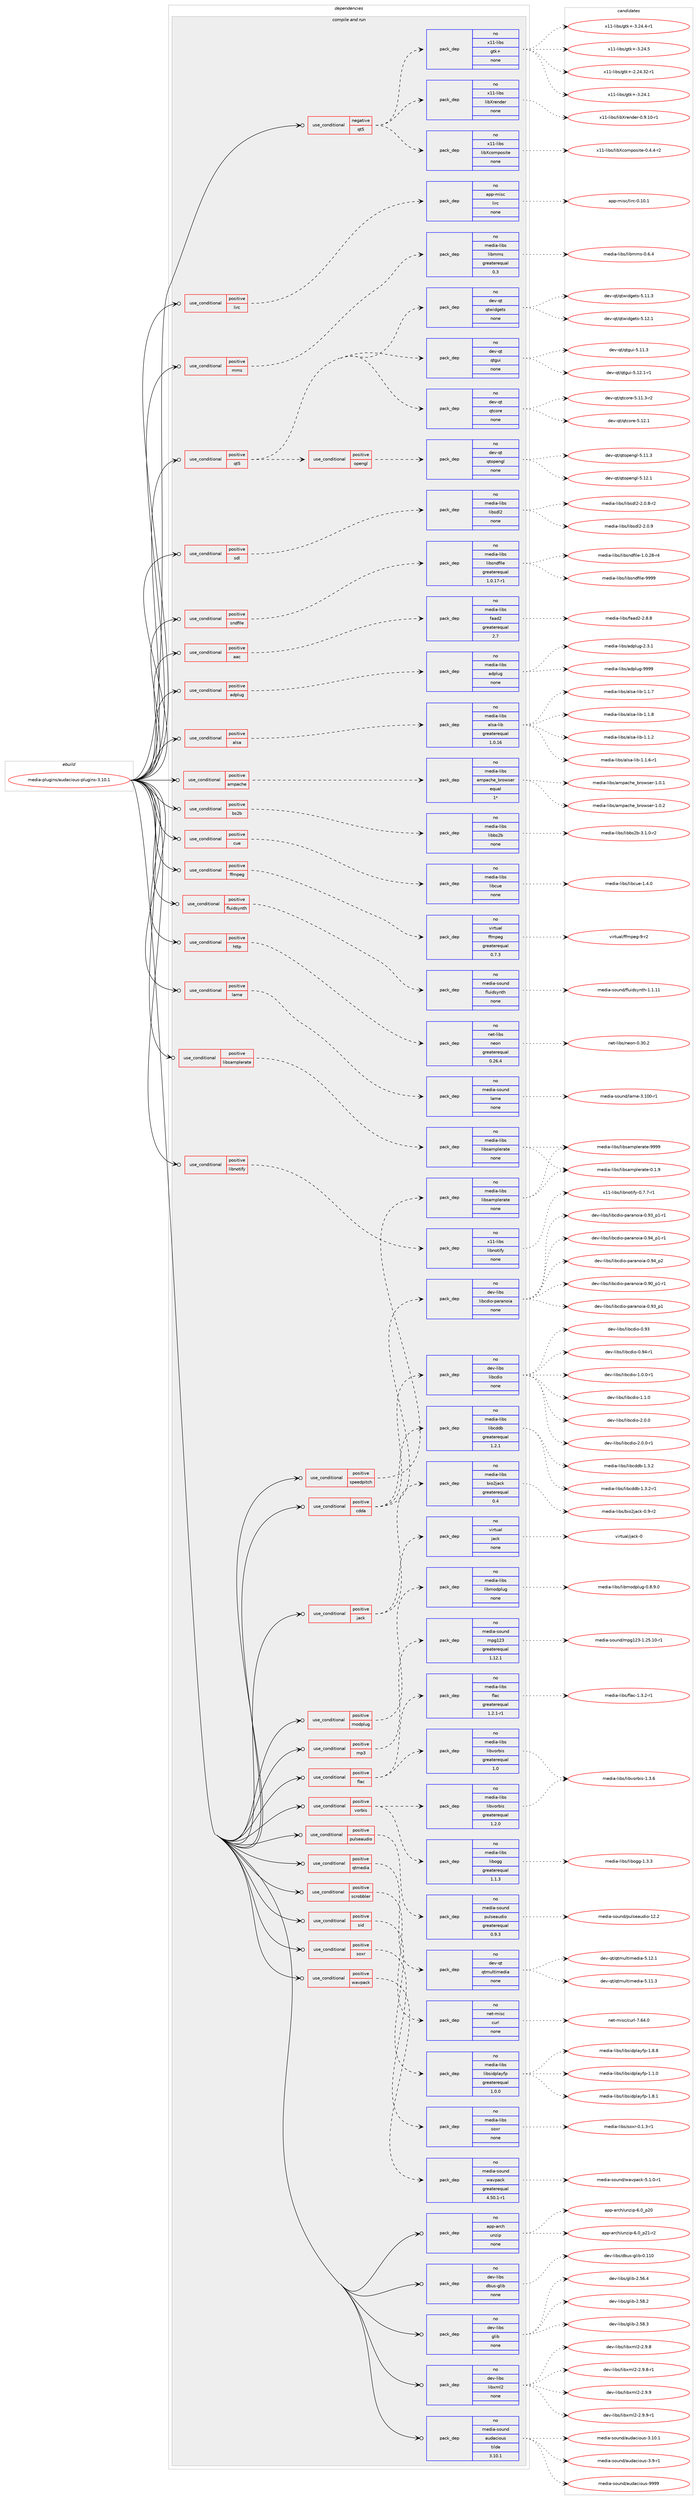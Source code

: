 digraph prolog {

# *************
# Graph options
# *************

newrank=true;
concentrate=true;
compound=true;
graph [rankdir=LR,fontname=Helvetica,fontsize=10,ranksep=1.5];#, ranksep=2.5, nodesep=0.2];
edge  [arrowhead=vee];
node  [fontname=Helvetica,fontsize=10];

# **********
# The ebuild
# **********

subgraph cluster_leftcol {
color=gray;
rank=same;
label=<<i>ebuild</i>>;
id [label="media-plugins/audacious-plugins-3.10.1", color=red, width=4, href="../media-plugins/audacious-plugins-3.10.1.svg"];
}

# ****************
# The dependencies
# ****************

subgraph cluster_midcol {
color=gray;
label=<<i>dependencies</i>>;
subgraph cluster_compile {
fillcolor="#eeeeee";
style=filled;
label=<<i>compile</i>>;
}
subgraph cluster_compileandrun {
fillcolor="#eeeeee";
style=filled;
label=<<i>compile and run</i>>;
subgraph cond436201 {
dependency1619322 [label=<<TABLE BORDER="0" CELLBORDER="1" CELLSPACING="0" CELLPADDING="4"><TR><TD ROWSPAN="3" CELLPADDING="10">use_conditional</TD></TR><TR><TD>negative</TD></TR><TR><TD>qt5</TD></TR></TABLE>>, shape=none, color=red];
subgraph pack1157002 {
dependency1619323 [label=<<TABLE BORDER="0" CELLBORDER="1" CELLSPACING="0" CELLPADDING="4" WIDTH="220"><TR><TD ROWSPAN="6" CELLPADDING="30">pack_dep</TD></TR><TR><TD WIDTH="110">no</TD></TR><TR><TD>x11-libs</TD></TR><TR><TD>gtk+</TD></TR><TR><TD>none</TD></TR><TR><TD></TD></TR></TABLE>>, shape=none, color=blue];
}
dependency1619322:e -> dependency1619323:w [weight=20,style="dashed",arrowhead="vee"];
subgraph pack1157003 {
dependency1619324 [label=<<TABLE BORDER="0" CELLBORDER="1" CELLSPACING="0" CELLPADDING="4" WIDTH="220"><TR><TD ROWSPAN="6" CELLPADDING="30">pack_dep</TD></TR><TR><TD WIDTH="110">no</TD></TR><TR><TD>x11-libs</TD></TR><TR><TD>libXcomposite</TD></TR><TR><TD>none</TD></TR><TR><TD></TD></TR></TABLE>>, shape=none, color=blue];
}
dependency1619322:e -> dependency1619324:w [weight=20,style="dashed",arrowhead="vee"];
subgraph pack1157004 {
dependency1619325 [label=<<TABLE BORDER="0" CELLBORDER="1" CELLSPACING="0" CELLPADDING="4" WIDTH="220"><TR><TD ROWSPAN="6" CELLPADDING="30">pack_dep</TD></TR><TR><TD WIDTH="110">no</TD></TR><TR><TD>x11-libs</TD></TR><TR><TD>libXrender</TD></TR><TR><TD>none</TD></TR><TR><TD></TD></TR></TABLE>>, shape=none, color=blue];
}
dependency1619322:e -> dependency1619325:w [weight=20,style="dashed",arrowhead="vee"];
}
id:e -> dependency1619322:w [weight=20,style="solid",arrowhead="odotvee"];
subgraph cond436202 {
dependency1619326 [label=<<TABLE BORDER="0" CELLBORDER="1" CELLSPACING="0" CELLPADDING="4"><TR><TD ROWSPAN="3" CELLPADDING="10">use_conditional</TD></TR><TR><TD>positive</TD></TR><TR><TD>aac</TD></TR></TABLE>>, shape=none, color=red];
subgraph pack1157005 {
dependency1619327 [label=<<TABLE BORDER="0" CELLBORDER="1" CELLSPACING="0" CELLPADDING="4" WIDTH="220"><TR><TD ROWSPAN="6" CELLPADDING="30">pack_dep</TD></TR><TR><TD WIDTH="110">no</TD></TR><TR><TD>media-libs</TD></TR><TR><TD>faad2</TD></TR><TR><TD>greaterequal</TD></TR><TR><TD>2.7</TD></TR></TABLE>>, shape=none, color=blue];
}
dependency1619326:e -> dependency1619327:w [weight=20,style="dashed",arrowhead="vee"];
}
id:e -> dependency1619326:w [weight=20,style="solid",arrowhead="odotvee"];
subgraph cond436203 {
dependency1619328 [label=<<TABLE BORDER="0" CELLBORDER="1" CELLSPACING="0" CELLPADDING="4"><TR><TD ROWSPAN="3" CELLPADDING="10">use_conditional</TD></TR><TR><TD>positive</TD></TR><TR><TD>adplug</TD></TR></TABLE>>, shape=none, color=red];
subgraph pack1157006 {
dependency1619329 [label=<<TABLE BORDER="0" CELLBORDER="1" CELLSPACING="0" CELLPADDING="4" WIDTH="220"><TR><TD ROWSPAN="6" CELLPADDING="30">pack_dep</TD></TR><TR><TD WIDTH="110">no</TD></TR><TR><TD>media-libs</TD></TR><TR><TD>adplug</TD></TR><TR><TD>none</TD></TR><TR><TD></TD></TR></TABLE>>, shape=none, color=blue];
}
dependency1619328:e -> dependency1619329:w [weight=20,style="dashed",arrowhead="vee"];
}
id:e -> dependency1619328:w [weight=20,style="solid",arrowhead="odotvee"];
subgraph cond436204 {
dependency1619330 [label=<<TABLE BORDER="0" CELLBORDER="1" CELLSPACING="0" CELLPADDING="4"><TR><TD ROWSPAN="3" CELLPADDING="10">use_conditional</TD></TR><TR><TD>positive</TD></TR><TR><TD>alsa</TD></TR></TABLE>>, shape=none, color=red];
subgraph pack1157007 {
dependency1619331 [label=<<TABLE BORDER="0" CELLBORDER="1" CELLSPACING="0" CELLPADDING="4" WIDTH="220"><TR><TD ROWSPAN="6" CELLPADDING="30">pack_dep</TD></TR><TR><TD WIDTH="110">no</TD></TR><TR><TD>media-libs</TD></TR><TR><TD>alsa-lib</TD></TR><TR><TD>greaterequal</TD></TR><TR><TD>1.0.16</TD></TR></TABLE>>, shape=none, color=blue];
}
dependency1619330:e -> dependency1619331:w [weight=20,style="dashed",arrowhead="vee"];
}
id:e -> dependency1619330:w [weight=20,style="solid",arrowhead="odotvee"];
subgraph cond436205 {
dependency1619332 [label=<<TABLE BORDER="0" CELLBORDER="1" CELLSPACING="0" CELLPADDING="4"><TR><TD ROWSPAN="3" CELLPADDING="10">use_conditional</TD></TR><TR><TD>positive</TD></TR><TR><TD>ampache</TD></TR></TABLE>>, shape=none, color=red];
subgraph pack1157008 {
dependency1619333 [label=<<TABLE BORDER="0" CELLBORDER="1" CELLSPACING="0" CELLPADDING="4" WIDTH="220"><TR><TD ROWSPAN="6" CELLPADDING="30">pack_dep</TD></TR><TR><TD WIDTH="110">no</TD></TR><TR><TD>media-libs</TD></TR><TR><TD>ampache_browser</TD></TR><TR><TD>equal</TD></TR><TR><TD>1*</TD></TR></TABLE>>, shape=none, color=blue];
}
dependency1619332:e -> dependency1619333:w [weight=20,style="dashed",arrowhead="vee"];
}
id:e -> dependency1619332:w [weight=20,style="solid",arrowhead="odotvee"];
subgraph cond436206 {
dependency1619334 [label=<<TABLE BORDER="0" CELLBORDER="1" CELLSPACING="0" CELLPADDING="4"><TR><TD ROWSPAN="3" CELLPADDING="10">use_conditional</TD></TR><TR><TD>positive</TD></TR><TR><TD>bs2b</TD></TR></TABLE>>, shape=none, color=red];
subgraph pack1157009 {
dependency1619335 [label=<<TABLE BORDER="0" CELLBORDER="1" CELLSPACING="0" CELLPADDING="4" WIDTH="220"><TR><TD ROWSPAN="6" CELLPADDING="30">pack_dep</TD></TR><TR><TD WIDTH="110">no</TD></TR><TR><TD>media-libs</TD></TR><TR><TD>libbs2b</TD></TR><TR><TD>none</TD></TR><TR><TD></TD></TR></TABLE>>, shape=none, color=blue];
}
dependency1619334:e -> dependency1619335:w [weight=20,style="dashed",arrowhead="vee"];
}
id:e -> dependency1619334:w [weight=20,style="solid",arrowhead="odotvee"];
subgraph cond436207 {
dependency1619336 [label=<<TABLE BORDER="0" CELLBORDER="1" CELLSPACING="0" CELLPADDING="4"><TR><TD ROWSPAN="3" CELLPADDING="10">use_conditional</TD></TR><TR><TD>positive</TD></TR><TR><TD>cdda</TD></TR></TABLE>>, shape=none, color=red];
subgraph pack1157010 {
dependency1619337 [label=<<TABLE BORDER="0" CELLBORDER="1" CELLSPACING="0" CELLPADDING="4" WIDTH="220"><TR><TD ROWSPAN="6" CELLPADDING="30">pack_dep</TD></TR><TR><TD WIDTH="110">no</TD></TR><TR><TD>dev-libs</TD></TR><TR><TD>libcdio</TD></TR><TR><TD>none</TD></TR><TR><TD></TD></TR></TABLE>>, shape=none, color=blue];
}
dependency1619336:e -> dependency1619337:w [weight=20,style="dashed",arrowhead="vee"];
subgraph pack1157011 {
dependency1619338 [label=<<TABLE BORDER="0" CELLBORDER="1" CELLSPACING="0" CELLPADDING="4" WIDTH="220"><TR><TD ROWSPAN="6" CELLPADDING="30">pack_dep</TD></TR><TR><TD WIDTH="110">no</TD></TR><TR><TD>dev-libs</TD></TR><TR><TD>libcdio-paranoia</TD></TR><TR><TD>none</TD></TR><TR><TD></TD></TR></TABLE>>, shape=none, color=blue];
}
dependency1619336:e -> dependency1619338:w [weight=20,style="dashed",arrowhead="vee"];
subgraph pack1157012 {
dependency1619339 [label=<<TABLE BORDER="0" CELLBORDER="1" CELLSPACING="0" CELLPADDING="4" WIDTH="220"><TR><TD ROWSPAN="6" CELLPADDING="30">pack_dep</TD></TR><TR><TD WIDTH="110">no</TD></TR><TR><TD>media-libs</TD></TR><TR><TD>libcddb</TD></TR><TR><TD>greaterequal</TD></TR><TR><TD>1.2.1</TD></TR></TABLE>>, shape=none, color=blue];
}
dependency1619336:e -> dependency1619339:w [weight=20,style="dashed",arrowhead="vee"];
}
id:e -> dependency1619336:w [weight=20,style="solid",arrowhead="odotvee"];
subgraph cond436208 {
dependency1619340 [label=<<TABLE BORDER="0" CELLBORDER="1" CELLSPACING="0" CELLPADDING="4"><TR><TD ROWSPAN="3" CELLPADDING="10">use_conditional</TD></TR><TR><TD>positive</TD></TR><TR><TD>cue</TD></TR></TABLE>>, shape=none, color=red];
subgraph pack1157013 {
dependency1619341 [label=<<TABLE BORDER="0" CELLBORDER="1" CELLSPACING="0" CELLPADDING="4" WIDTH="220"><TR><TD ROWSPAN="6" CELLPADDING="30">pack_dep</TD></TR><TR><TD WIDTH="110">no</TD></TR><TR><TD>media-libs</TD></TR><TR><TD>libcue</TD></TR><TR><TD>none</TD></TR><TR><TD></TD></TR></TABLE>>, shape=none, color=blue];
}
dependency1619340:e -> dependency1619341:w [weight=20,style="dashed",arrowhead="vee"];
}
id:e -> dependency1619340:w [weight=20,style="solid",arrowhead="odotvee"];
subgraph cond436209 {
dependency1619342 [label=<<TABLE BORDER="0" CELLBORDER="1" CELLSPACING="0" CELLPADDING="4"><TR><TD ROWSPAN="3" CELLPADDING="10">use_conditional</TD></TR><TR><TD>positive</TD></TR><TR><TD>ffmpeg</TD></TR></TABLE>>, shape=none, color=red];
subgraph pack1157014 {
dependency1619343 [label=<<TABLE BORDER="0" CELLBORDER="1" CELLSPACING="0" CELLPADDING="4" WIDTH="220"><TR><TD ROWSPAN="6" CELLPADDING="30">pack_dep</TD></TR><TR><TD WIDTH="110">no</TD></TR><TR><TD>virtual</TD></TR><TR><TD>ffmpeg</TD></TR><TR><TD>greaterequal</TD></TR><TR><TD>0.7.3</TD></TR></TABLE>>, shape=none, color=blue];
}
dependency1619342:e -> dependency1619343:w [weight=20,style="dashed",arrowhead="vee"];
}
id:e -> dependency1619342:w [weight=20,style="solid",arrowhead="odotvee"];
subgraph cond436210 {
dependency1619344 [label=<<TABLE BORDER="0" CELLBORDER="1" CELLSPACING="0" CELLPADDING="4"><TR><TD ROWSPAN="3" CELLPADDING="10">use_conditional</TD></TR><TR><TD>positive</TD></TR><TR><TD>flac</TD></TR></TABLE>>, shape=none, color=red];
subgraph pack1157015 {
dependency1619345 [label=<<TABLE BORDER="0" CELLBORDER="1" CELLSPACING="0" CELLPADDING="4" WIDTH="220"><TR><TD ROWSPAN="6" CELLPADDING="30">pack_dep</TD></TR><TR><TD WIDTH="110">no</TD></TR><TR><TD>media-libs</TD></TR><TR><TD>flac</TD></TR><TR><TD>greaterequal</TD></TR><TR><TD>1.2.1-r1</TD></TR></TABLE>>, shape=none, color=blue];
}
dependency1619344:e -> dependency1619345:w [weight=20,style="dashed",arrowhead="vee"];
subgraph pack1157016 {
dependency1619346 [label=<<TABLE BORDER="0" CELLBORDER="1" CELLSPACING="0" CELLPADDING="4" WIDTH="220"><TR><TD ROWSPAN="6" CELLPADDING="30">pack_dep</TD></TR><TR><TD WIDTH="110">no</TD></TR><TR><TD>media-libs</TD></TR><TR><TD>libvorbis</TD></TR><TR><TD>greaterequal</TD></TR><TR><TD>1.0</TD></TR></TABLE>>, shape=none, color=blue];
}
dependency1619344:e -> dependency1619346:w [weight=20,style="dashed",arrowhead="vee"];
}
id:e -> dependency1619344:w [weight=20,style="solid",arrowhead="odotvee"];
subgraph cond436211 {
dependency1619347 [label=<<TABLE BORDER="0" CELLBORDER="1" CELLSPACING="0" CELLPADDING="4"><TR><TD ROWSPAN="3" CELLPADDING="10">use_conditional</TD></TR><TR><TD>positive</TD></TR><TR><TD>fluidsynth</TD></TR></TABLE>>, shape=none, color=red];
subgraph pack1157017 {
dependency1619348 [label=<<TABLE BORDER="0" CELLBORDER="1" CELLSPACING="0" CELLPADDING="4" WIDTH="220"><TR><TD ROWSPAN="6" CELLPADDING="30">pack_dep</TD></TR><TR><TD WIDTH="110">no</TD></TR><TR><TD>media-sound</TD></TR><TR><TD>fluidsynth</TD></TR><TR><TD>none</TD></TR><TR><TD></TD></TR></TABLE>>, shape=none, color=blue];
}
dependency1619347:e -> dependency1619348:w [weight=20,style="dashed",arrowhead="vee"];
}
id:e -> dependency1619347:w [weight=20,style="solid",arrowhead="odotvee"];
subgraph cond436212 {
dependency1619349 [label=<<TABLE BORDER="0" CELLBORDER="1" CELLSPACING="0" CELLPADDING="4"><TR><TD ROWSPAN="3" CELLPADDING="10">use_conditional</TD></TR><TR><TD>positive</TD></TR><TR><TD>http</TD></TR></TABLE>>, shape=none, color=red];
subgraph pack1157018 {
dependency1619350 [label=<<TABLE BORDER="0" CELLBORDER="1" CELLSPACING="0" CELLPADDING="4" WIDTH="220"><TR><TD ROWSPAN="6" CELLPADDING="30">pack_dep</TD></TR><TR><TD WIDTH="110">no</TD></TR><TR><TD>net-libs</TD></TR><TR><TD>neon</TD></TR><TR><TD>greaterequal</TD></TR><TR><TD>0.26.4</TD></TR></TABLE>>, shape=none, color=blue];
}
dependency1619349:e -> dependency1619350:w [weight=20,style="dashed",arrowhead="vee"];
}
id:e -> dependency1619349:w [weight=20,style="solid",arrowhead="odotvee"];
subgraph cond436213 {
dependency1619351 [label=<<TABLE BORDER="0" CELLBORDER="1" CELLSPACING="0" CELLPADDING="4"><TR><TD ROWSPAN="3" CELLPADDING="10">use_conditional</TD></TR><TR><TD>positive</TD></TR><TR><TD>jack</TD></TR></TABLE>>, shape=none, color=red];
subgraph pack1157019 {
dependency1619352 [label=<<TABLE BORDER="0" CELLBORDER="1" CELLSPACING="0" CELLPADDING="4" WIDTH="220"><TR><TD ROWSPAN="6" CELLPADDING="30">pack_dep</TD></TR><TR><TD WIDTH="110">no</TD></TR><TR><TD>media-libs</TD></TR><TR><TD>bio2jack</TD></TR><TR><TD>greaterequal</TD></TR><TR><TD>0.4</TD></TR></TABLE>>, shape=none, color=blue];
}
dependency1619351:e -> dependency1619352:w [weight=20,style="dashed",arrowhead="vee"];
subgraph pack1157020 {
dependency1619353 [label=<<TABLE BORDER="0" CELLBORDER="1" CELLSPACING="0" CELLPADDING="4" WIDTH="220"><TR><TD ROWSPAN="6" CELLPADDING="30">pack_dep</TD></TR><TR><TD WIDTH="110">no</TD></TR><TR><TD>virtual</TD></TR><TR><TD>jack</TD></TR><TR><TD>none</TD></TR><TR><TD></TD></TR></TABLE>>, shape=none, color=blue];
}
dependency1619351:e -> dependency1619353:w [weight=20,style="dashed",arrowhead="vee"];
}
id:e -> dependency1619351:w [weight=20,style="solid",arrowhead="odotvee"];
subgraph cond436214 {
dependency1619354 [label=<<TABLE BORDER="0" CELLBORDER="1" CELLSPACING="0" CELLPADDING="4"><TR><TD ROWSPAN="3" CELLPADDING="10">use_conditional</TD></TR><TR><TD>positive</TD></TR><TR><TD>lame</TD></TR></TABLE>>, shape=none, color=red];
subgraph pack1157021 {
dependency1619355 [label=<<TABLE BORDER="0" CELLBORDER="1" CELLSPACING="0" CELLPADDING="4" WIDTH="220"><TR><TD ROWSPAN="6" CELLPADDING="30">pack_dep</TD></TR><TR><TD WIDTH="110">no</TD></TR><TR><TD>media-sound</TD></TR><TR><TD>lame</TD></TR><TR><TD>none</TD></TR><TR><TD></TD></TR></TABLE>>, shape=none, color=blue];
}
dependency1619354:e -> dependency1619355:w [weight=20,style="dashed",arrowhead="vee"];
}
id:e -> dependency1619354:w [weight=20,style="solid",arrowhead="odotvee"];
subgraph cond436215 {
dependency1619356 [label=<<TABLE BORDER="0" CELLBORDER="1" CELLSPACING="0" CELLPADDING="4"><TR><TD ROWSPAN="3" CELLPADDING="10">use_conditional</TD></TR><TR><TD>positive</TD></TR><TR><TD>libnotify</TD></TR></TABLE>>, shape=none, color=red];
subgraph pack1157022 {
dependency1619357 [label=<<TABLE BORDER="0" CELLBORDER="1" CELLSPACING="0" CELLPADDING="4" WIDTH="220"><TR><TD ROWSPAN="6" CELLPADDING="30">pack_dep</TD></TR><TR><TD WIDTH="110">no</TD></TR><TR><TD>x11-libs</TD></TR><TR><TD>libnotify</TD></TR><TR><TD>none</TD></TR><TR><TD></TD></TR></TABLE>>, shape=none, color=blue];
}
dependency1619356:e -> dependency1619357:w [weight=20,style="dashed",arrowhead="vee"];
}
id:e -> dependency1619356:w [weight=20,style="solid",arrowhead="odotvee"];
subgraph cond436216 {
dependency1619358 [label=<<TABLE BORDER="0" CELLBORDER="1" CELLSPACING="0" CELLPADDING="4"><TR><TD ROWSPAN="3" CELLPADDING="10">use_conditional</TD></TR><TR><TD>positive</TD></TR><TR><TD>libsamplerate</TD></TR></TABLE>>, shape=none, color=red];
subgraph pack1157023 {
dependency1619359 [label=<<TABLE BORDER="0" CELLBORDER="1" CELLSPACING="0" CELLPADDING="4" WIDTH="220"><TR><TD ROWSPAN="6" CELLPADDING="30">pack_dep</TD></TR><TR><TD WIDTH="110">no</TD></TR><TR><TD>media-libs</TD></TR><TR><TD>libsamplerate</TD></TR><TR><TD>none</TD></TR><TR><TD></TD></TR></TABLE>>, shape=none, color=blue];
}
dependency1619358:e -> dependency1619359:w [weight=20,style="dashed",arrowhead="vee"];
}
id:e -> dependency1619358:w [weight=20,style="solid",arrowhead="odotvee"];
subgraph cond436217 {
dependency1619360 [label=<<TABLE BORDER="0" CELLBORDER="1" CELLSPACING="0" CELLPADDING="4"><TR><TD ROWSPAN="3" CELLPADDING="10">use_conditional</TD></TR><TR><TD>positive</TD></TR><TR><TD>lirc</TD></TR></TABLE>>, shape=none, color=red];
subgraph pack1157024 {
dependency1619361 [label=<<TABLE BORDER="0" CELLBORDER="1" CELLSPACING="0" CELLPADDING="4" WIDTH="220"><TR><TD ROWSPAN="6" CELLPADDING="30">pack_dep</TD></TR><TR><TD WIDTH="110">no</TD></TR><TR><TD>app-misc</TD></TR><TR><TD>lirc</TD></TR><TR><TD>none</TD></TR><TR><TD></TD></TR></TABLE>>, shape=none, color=blue];
}
dependency1619360:e -> dependency1619361:w [weight=20,style="dashed",arrowhead="vee"];
}
id:e -> dependency1619360:w [weight=20,style="solid",arrowhead="odotvee"];
subgraph cond436218 {
dependency1619362 [label=<<TABLE BORDER="0" CELLBORDER="1" CELLSPACING="0" CELLPADDING="4"><TR><TD ROWSPAN="3" CELLPADDING="10">use_conditional</TD></TR><TR><TD>positive</TD></TR><TR><TD>mms</TD></TR></TABLE>>, shape=none, color=red];
subgraph pack1157025 {
dependency1619363 [label=<<TABLE BORDER="0" CELLBORDER="1" CELLSPACING="0" CELLPADDING="4" WIDTH="220"><TR><TD ROWSPAN="6" CELLPADDING="30">pack_dep</TD></TR><TR><TD WIDTH="110">no</TD></TR><TR><TD>media-libs</TD></TR><TR><TD>libmms</TD></TR><TR><TD>greaterequal</TD></TR><TR><TD>0.3</TD></TR></TABLE>>, shape=none, color=blue];
}
dependency1619362:e -> dependency1619363:w [weight=20,style="dashed",arrowhead="vee"];
}
id:e -> dependency1619362:w [weight=20,style="solid",arrowhead="odotvee"];
subgraph cond436219 {
dependency1619364 [label=<<TABLE BORDER="0" CELLBORDER="1" CELLSPACING="0" CELLPADDING="4"><TR><TD ROWSPAN="3" CELLPADDING="10">use_conditional</TD></TR><TR><TD>positive</TD></TR><TR><TD>modplug</TD></TR></TABLE>>, shape=none, color=red];
subgraph pack1157026 {
dependency1619365 [label=<<TABLE BORDER="0" CELLBORDER="1" CELLSPACING="0" CELLPADDING="4" WIDTH="220"><TR><TD ROWSPAN="6" CELLPADDING="30">pack_dep</TD></TR><TR><TD WIDTH="110">no</TD></TR><TR><TD>media-libs</TD></TR><TR><TD>libmodplug</TD></TR><TR><TD>none</TD></TR><TR><TD></TD></TR></TABLE>>, shape=none, color=blue];
}
dependency1619364:e -> dependency1619365:w [weight=20,style="dashed",arrowhead="vee"];
}
id:e -> dependency1619364:w [weight=20,style="solid",arrowhead="odotvee"];
subgraph cond436220 {
dependency1619366 [label=<<TABLE BORDER="0" CELLBORDER="1" CELLSPACING="0" CELLPADDING="4"><TR><TD ROWSPAN="3" CELLPADDING="10">use_conditional</TD></TR><TR><TD>positive</TD></TR><TR><TD>mp3</TD></TR></TABLE>>, shape=none, color=red];
subgraph pack1157027 {
dependency1619367 [label=<<TABLE BORDER="0" CELLBORDER="1" CELLSPACING="0" CELLPADDING="4" WIDTH="220"><TR><TD ROWSPAN="6" CELLPADDING="30">pack_dep</TD></TR><TR><TD WIDTH="110">no</TD></TR><TR><TD>media-sound</TD></TR><TR><TD>mpg123</TD></TR><TR><TD>greaterequal</TD></TR><TR><TD>1.12.1</TD></TR></TABLE>>, shape=none, color=blue];
}
dependency1619366:e -> dependency1619367:w [weight=20,style="dashed",arrowhead="vee"];
}
id:e -> dependency1619366:w [weight=20,style="solid",arrowhead="odotvee"];
subgraph cond436221 {
dependency1619368 [label=<<TABLE BORDER="0" CELLBORDER="1" CELLSPACING="0" CELLPADDING="4"><TR><TD ROWSPAN="3" CELLPADDING="10">use_conditional</TD></TR><TR><TD>positive</TD></TR><TR><TD>pulseaudio</TD></TR></TABLE>>, shape=none, color=red];
subgraph pack1157028 {
dependency1619369 [label=<<TABLE BORDER="0" CELLBORDER="1" CELLSPACING="0" CELLPADDING="4" WIDTH="220"><TR><TD ROWSPAN="6" CELLPADDING="30">pack_dep</TD></TR><TR><TD WIDTH="110">no</TD></TR><TR><TD>media-sound</TD></TR><TR><TD>pulseaudio</TD></TR><TR><TD>greaterequal</TD></TR><TR><TD>0.9.3</TD></TR></TABLE>>, shape=none, color=blue];
}
dependency1619368:e -> dependency1619369:w [weight=20,style="dashed",arrowhead="vee"];
}
id:e -> dependency1619368:w [weight=20,style="solid",arrowhead="odotvee"];
subgraph cond436222 {
dependency1619370 [label=<<TABLE BORDER="0" CELLBORDER="1" CELLSPACING="0" CELLPADDING="4"><TR><TD ROWSPAN="3" CELLPADDING="10">use_conditional</TD></TR><TR><TD>positive</TD></TR><TR><TD>qt5</TD></TR></TABLE>>, shape=none, color=red];
subgraph pack1157029 {
dependency1619371 [label=<<TABLE BORDER="0" CELLBORDER="1" CELLSPACING="0" CELLPADDING="4" WIDTH="220"><TR><TD ROWSPAN="6" CELLPADDING="30">pack_dep</TD></TR><TR><TD WIDTH="110">no</TD></TR><TR><TD>dev-qt</TD></TR><TR><TD>qtcore</TD></TR><TR><TD>none</TD></TR><TR><TD></TD></TR></TABLE>>, shape=none, color=blue];
}
dependency1619370:e -> dependency1619371:w [weight=20,style="dashed",arrowhead="vee"];
subgraph pack1157030 {
dependency1619372 [label=<<TABLE BORDER="0" CELLBORDER="1" CELLSPACING="0" CELLPADDING="4" WIDTH="220"><TR><TD ROWSPAN="6" CELLPADDING="30">pack_dep</TD></TR><TR><TD WIDTH="110">no</TD></TR><TR><TD>dev-qt</TD></TR><TR><TD>qtgui</TD></TR><TR><TD>none</TD></TR><TR><TD></TD></TR></TABLE>>, shape=none, color=blue];
}
dependency1619370:e -> dependency1619372:w [weight=20,style="dashed",arrowhead="vee"];
subgraph pack1157031 {
dependency1619373 [label=<<TABLE BORDER="0" CELLBORDER="1" CELLSPACING="0" CELLPADDING="4" WIDTH="220"><TR><TD ROWSPAN="6" CELLPADDING="30">pack_dep</TD></TR><TR><TD WIDTH="110">no</TD></TR><TR><TD>dev-qt</TD></TR><TR><TD>qtwidgets</TD></TR><TR><TD>none</TD></TR><TR><TD></TD></TR></TABLE>>, shape=none, color=blue];
}
dependency1619370:e -> dependency1619373:w [weight=20,style="dashed",arrowhead="vee"];
subgraph cond436223 {
dependency1619374 [label=<<TABLE BORDER="0" CELLBORDER="1" CELLSPACING="0" CELLPADDING="4"><TR><TD ROWSPAN="3" CELLPADDING="10">use_conditional</TD></TR><TR><TD>positive</TD></TR><TR><TD>opengl</TD></TR></TABLE>>, shape=none, color=red];
subgraph pack1157032 {
dependency1619375 [label=<<TABLE BORDER="0" CELLBORDER="1" CELLSPACING="0" CELLPADDING="4" WIDTH="220"><TR><TD ROWSPAN="6" CELLPADDING="30">pack_dep</TD></TR><TR><TD WIDTH="110">no</TD></TR><TR><TD>dev-qt</TD></TR><TR><TD>qtopengl</TD></TR><TR><TD>none</TD></TR><TR><TD></TD></TR></TABLE>>, shape=none, color=blue];
}
dependency1619374:e -> dependency1619375:w [weight=20,style="dashed",arrowhead="vee"];
}
dependency1619370:e -> dependency1619374:w [weight=20,style="dashed",arrowhead="vee"];
}
id:e -> dependency1619370:w [weight=20,style="solid",arrowhead="odotvee"];
subgraph cond436224 {
dependency1619376 [label=<<TABLE BORDER="0" CELLBORDER="1" CELLSPACING="0" CELLPADDING="4"><TR><TD ROWSPAN="3" CELLPADDING="10">use_conditional</TD></TR><TR><TD>positive</TD></TR><TR><TD>qtmedia</TD></TR></TABLE>>, shape=none, color=red];
subgraph pack1157033 {
dependency1619377 [label=<<TABLE BORDER="0" CELLBORDER="1" CELLSPACING="0" CELLPADDING="4" WIDTH="220"><TR><TD ROWSPAN="6" CELLPADDING="30">pack_dep</TD></TR><TR><TD WIDTH="110">no</TD></TR><TR><TD>dev-qt</TD></TR><TR><TD>qtmultimedia</TD></TR><TR><TD>none</TD></TR><TR><TD></TD></TR></TABLE>>, shape=none, color=blue];
}
dependency1619376:e -> dependency1619377:w [weight=20,style="dashed",arrowhead="vee"];
}
id:e -> dependency1619376:w [weight=20,style="solid",arrowhead="odotvee"];
subgraph cond436225 {
dependency1619378 [label=<<TABLE BORDER="0" CELLBORDER="1" CELLSPACING="0" CELLPADDING="4"><TR><TD ROWSPAN="3" CELLPADDING="10">use_conditional</TD></TR><TR><TD>positive</TD></TR><TR><TD>scrobbler</TD></TR></TABLE>>, shape=none, color=red];
subgraph pack1157034 {
dependency1619379 [label=<<TABLE BORDER="0" CELLBORDER="1" CELLSPACING="0" CELLPADDING="4" WIDTH="220"><TR><TD ROWSPAN="6" CELLPADDING="30">pack_dep</TD></TR><TR><TD WIDTH="110">no</TD></TR><TR><TD>net-misc</TD></TR><TR><TD>curl</TD></TR><TR><TD>none</TD></TR><TR><TD></TD></TR></TABLE>>, shape=none, color=blue];
}
dependency1619378:e -> dependency1619379:w [weight=20,style="dashed",arrowhead="vee"];
}
id:e -> dependency1619378:w [weight=20,style="solid",arrowhead="odotvee"];
subgraph cond436226 {
dependency1619380 [label=<<TABLE BORDER="0" CELLBORDER="1" CELLSPACING="0" CELLPADDING="4"><TR><TD ROWSPAN="3" CELLPADDING="10">use_conditional</TD></TR><TR><TD>positive</TD></TR><TR><TD>sdl</TD></TR></TABLE>>, shape=none, color=red];
subgraph pack1157035 {
dependency1619381 [label=<<TABLE BORDER="0" CELLBORDER="1" CELLSPACING="0" CELLPADDING="4" WIDTH="220"><TR><TD ROWSPAN="6" CELLPADDING="30">pack_dep</TD></TR><TR><TD WIDTH="110">no</TD></TR><TR><TD>media-libs</TD></TR><TR><TD>libsdl2</TD></TR><TR><TD>none</TD></TR><TR><TD></TD></TR></TABLE>>, shape=none, color=blue];
}
dependency1619380:e -> dependency1619381:w [weight=20,style="dashed",arrowhead="vee"];
}
id:e -> dependency1619380:w [weight=20,style="solid",arrowhead="odotvee"];
subgraph cond436227 {
dependency1619382 [label=<<TABLE BORDER="0" CELLBORDER="1" CELLSPACING="0" CELLPADDING="4"><TR><TD ROWSPAN="3" CELLPADDING="10">use_conditional</TD></TR><TR><TD>positive</TD></TR><TR><TD>sid</TD></TR></TABLE>>, shape=none, color=red];
subgraph pack1157036 {
dependency1619383 [label=<<TABLE BORDER="0" CELLBORDER="1" CELLSPACING="0" CELLPADDING="4" WIDTH="220"><TR><TD ROWSPAN="6" CELLPADDING="30">pack_dep</TD></TR><TR><TD WIDTH="110">no</TD></TR><TR><TD>media-libs</TD></TR><TR><TD>libsidplayfp</TD></TR><TR><TD>greaterequal</TD></TR><TR><TD>1.0.0</TD></TR></TABLE>>, shape=none, color=blue];
}
dependency1619382:e -> dependency1619383:w [weight=20,style="dashed",arrowhead="vee"];
}
id:e -> dependency1619382:w [weight=20,style="solid",arrowhead="odotvee"];
subgraph cond436228 {
dependency1619384 [label=<<TABLE BORDER="0" CELLBORDER="1" CELLSPACING="0" CELLPADDING="4"><TR><TD ROWSPAN="3" CELLPADDING="10">use_conditional</TD></TR><TR><TD>positive</TD></TR><TR><TD>sndfile</TD></TR></TABLE>>, shape=none, color=red];
subgraph pack1157037 {
dependency1619385 [label=<<TABLE BORDER="0" CELLBORDER="1" CELLSPACING="0" CELLPADDING="4" WIDTH="220"><TR><TD ROWSPAN="6" CELLPADDING="30">pack_dep</TD></TR><TR><TD WIDTH="110">no</TD></TR><TR><TD>media-libs</TD></TR><TR><TD>libsndfile</TD></TR><TR><TD>greaterequal</TD></TR><TR><TD>1.0.17-r1</TD></TR></TABLE>>, shape=none, color=blue];
}
dependency1619384:e -> dependency1619385:w [weight=20,style="dashed",arrowhead="vee"];
}
id:e -> dependency1619384:w [weight=20,style="solid",arrowhead="odotvee"];
subgraph cond436229 {
dependency1619386 [label=<<TABLE BORDER="0" CELLBORDER="1" CELLSPACING="0" CELLPADDING="4"><TR><TD ROWSPAN="3" CELLPADDING="10">use_conditional</TD></TR><TR><TD>positive</TD></TR><TR><TD>soxr</TD></TR></TABLE>>, shape=none, color=red];
subgraph pack1157038 {
dependency1619387 [label=<<TABLE BORDER="0" CELLBORDER="1" CELLSPACING="0" CELLPADDING="4" WIDTH="220"><TR><TD ROWSPAN="6" CELLPADDING="30">pack_dep</TD></TR><TR><TD WIDTH="110">no</TD></TR><TR><TD>media-libs</TD></TR><TR><TD>soxr</TD></TR><TR><TD>none</TD></TR><TR><TD></TD></TR></TABLE>>, shape=none, color=blue];
}
dependency1619386:e -> dependency1619387:w [weight=20,style="dashed",arrowhead="vee"];
}
id:e -> dependency1619386:w [weight=20,style="solid",arrowhead="odotvee"];
subgraph cond436230 {
dependency1619388 [label=<<TABLE BORDER="0" CELLBORDER="1" CELLSPACING="0" CELLPADDING="4"><TR><TD ROWSPAN="3" CELLPADDING="10">use_conditional</TD></TR><TR><TD>positive</TD></TR><TR><TD>speedpitch</TD></TR></TABLE>>, shape=none, color=red];
subgraph pack1157039 {
dependency1619389 [label=<<TABLE BORDER="0" CELLBORDER="1" CELLSPACING="0" CELLPADDING="4" WIDTH="220"><TR><TD ROWSPAN="6" CELLPADDING="30">pack_dep</TD></TR><TR><TD WIDTH="110">no</TD></TR><TR><TD>media-libs</TD></TR><TR><TD>libsamplerate</TD></TR><TR><TD>none</TD></TR><TR><TD></TD></TR></TABLE>>, shape=none, color=blue];
}
dependency1619388:e -> dependency1619389:w [weight=20,style="dashed",arrowhead="vee"];
}
id:e -> dependency1619388:w [weight=20,style="solid",arrowhead="odotvee"];
subgraph cond436231 {
dependency1619390 [label=<<TABLE BORDER="0" CELLBORDER="1" CELLSPACING="0" CELLPADDING="4"><TR><TD ROWSPAN="3" CELLPADDING="10">use_conditional</TD></TR><TR><TD>positive</TD></TR><TR><TD>vorbis</TD></TR></TABLE>>, shape=none, color=red];
subgraph pack1157040 {
dependency1619391 [label=<<TABLE BORDER="0" CELLBORDER="1" CELLSPACING="0" CELLPADDING="4" WIDTH="220"><TR><TD ROWSPAN="6" CELLPADDING="30">pack_dep</TD></TR><TR><TD WIDTH="110">no</TD></TR><TR><TD>media-libs</TD></TR><TR><TD>libogg</TD></TR><TR><TD>greaterequal</TD></TR><TR><TD>1.1.3</TD></TR></TABLE>>, shape=none, color=blue];
}
dependency1619390:e -> dependency1619391:w [weight=20,style="dashed",arrowhead="vee"];
subgraph pack1157041 {
dependency1619392 [label=<<TABLE BORDER="0" CELLBORDER="1" CELLSPACING="0" CELLPADDING="4" WIDTH="220"><TR><TD ROWSPAN="6" CELLPADDING="30">pack_dep</TD></TR><TR><TD WIDTH="110">no</TD></TR><TR><TD>media-libs</TD></TR><TR><TD>libvorbis</TD></TR><TR><TD>greaterequal</TD></TR><TR><TD>1.2.0</TD></TR></TABLE>>, shape=none, color=blue];
}
dependency1619390:e -> dependency1619392:w [weight=20,style="dashed",arrowhead="vee"];
}
id:e -> dependency1619390:w [weight=20,style="solid",arrowhead="odotvee"];
subgraph cond436232 {
dependency1619393 [label=<<TABLE BORDER="0" CELLBORDER="1" CELLSPACING="0" CELLPADDING="4"><TR><TD ROWSPAN="3" CELLPADDING="10">use_conditional</TD></TR><TR><TD>positive</TD></TR><TR><TD>wavpack</TD></TR></TABLE>>, shape=none, color=red];
subgraph pack1157042 {
dependency1619394 [label=<<TABLE BORDER="0" CELLBORDER="1" CELLSPACING="0" CELLPADDING="4" WIDTH="220"><TR><TD ROWSPAN="6" CELLPADDING="30">pack_dep</TD></TR><TR><TD WIDTH="110">no</TD></TR><TR><TD>media-sound</TD></TR><TR><TD>wavpack</TD></TR><TR><TD>greaterequal</TD></TR><TR><TD>4.50.1-r1</TD></TR></TABLE>>, shape=none, color=blue];
}
dependency1619393:e -> dependency1619394:w [weight=20,style="dashed",arrowhead="vee"];
}
id:e -> dependency1619393:w [weight=20,style="solid",arrowhead="odotvee"];
subgraph pack1157043 {
dependency1619395 [label=<<TABLE BORDER="0" CELLBORDER="1" CELLSPACING="0" CELLPADDING="4" WIDTH="220"><TR><TD ROWSPAN="6" CELLPADDING="30">pack_dep</TD></TR><TR><TD WIDTH="110">no</TD></TR><TR><TD>app-arch</TD></TR><TR><TD>unzip</TD></TR><TR><TD>none</TD></TR><TR><TD></TD></TR></TABLE>>, shape=none, color=blue];
}
id:e -> dependency1619395:w [weight=20,style="solid",arrowhead="odotvee"];
subgraph pack1157044 {
dependency1619396 [label=<<TABLE BORDER="0" CELLBORDER="1" CELLSPACING="0" CELLPADDING="4" WIDTH="220"><TR><TD ROWSPAN="6" CELLPADDING="30">pack_dep</TD></TR><TR><TD WIDTH="110">no</TD></TR><TR><TD>dev-libs</TD></TR><TR><TD>dbus-glib</TD></TR><TR><TD>none</TD></TR><TR><TD></TD></TR></TABLE>>, shape=none, color=blue];
}
id:e -> dependency1619396:w [weight=20,style="solid",arrowhead="odotvee"];
subgraph pack1157045 {
dependency1619397 [label=<<TABLE BORDER="0" CELLBORDER="1" CELLSPACING="0" CELLPADDING="4" WIDTH="220"><TR><TD ROWSPAN="6" CELLPADDING="30">pack_dep</TD></TR><TR><TD WIDTH="110">no</TD></TR><TR><TD>dev-libs</TD></TR><TR><TD>glib</TD></TR><TR><TD>none</TD></TR><TR><TD></TD></TR></TABLE>>, shape=none, color=blue];
}
id:e -> dependency1619397:w [weight=20,style="solid",arrowhead="odotvee"];
subgraph pack1157046 {
dependency1619398 [label=<<TABLE BORDER="0" CELLBORDER="1" CELLSPACING="0" CELLPADDING="4" WIDTH="220"><TR><TD ROWSPAN="6" CELLPADDING="30">pack_dep</TD></TR><TR><TD WIDTH="110">no</TD></TR><TR><TD>dev-libs</TD></TR><TR><TD>libxml2</TD></TR><TR><TD>none</TD></TR><TR><TD></TD></TR></TABLE>>, shape=none, color=blue];
}
id:e -> dependency1619398:w [weight=20,style="solid",arrowhead="odotvee"];
subgraph pack1157047 {
dependency1619399 [label=<<TABLE BORDER="0" CELLBORDER="1" CELLSPACING="0" CELLPADDING="4" WIDTH="220"><TR><TD ROWSPAN="6" CELLPADDING="30">pack_dep</TD></TR><TR><TD WIDTH="110">no</TD></TR><TR><TD>media-sound</TD></TR><TR><TD>audacious</TD></TR><TR><TD>tilde</TD></TR><TR><TD>3.10.1</TD></TR></TABLE>>, shape=none, color=blue];
}
id:e -> dependency1619399:w [weight=20,style="solid",arrowhead="odotvee"];
}
subgraph cluster_run {
fillcolor="#eeeeee";
style=filled;
label=<<i>run</i>>;
}
}

# **************
# The candidates
# **************

subgraph cluster_choices {
rank=same;
color=gray;
label=<<i>candidates</i>>;

subgraph choice1157002 {
color=black;
nodesep=1;
choice12049494510810598115471031161074345504650524651504511449 [label="x11-libs/gtk+-2.24.32-r1", color=red, width=4,href="../x11-libs/gtk+-2.24.32-r1.svg"];
choice12049494510810598115471031161074345514650524649 [label="x11-libs/gtk+-3.24.1", color=red, width=4,href="../x11-libs/gtk+-3.24.1.svg"];
choice120494945108105981154710311610743455146505246524511449 [label="x11-libs/gtk+-3.24.4-r1", color=red, width=4,href="../x11-libs/gtk+-3.24.4-r1.svg"];
choice12049494510810598115471031161074345514650524653 [label="x11-libs/gtk+-3.24.5", color=red, width=4,href="../x11-libs/gtk+-3.24.5.svg"];
dependency1619323:e -> choice12049494510810598115471031161074345504650524651504511449:w [style=dotted,weight="100"];
dependency1619323:e -> choice12049494510810598115471031161074345514650524649:w [style=dotted,weight="100"];
dependency1619323:e -> choice120494945108105981154710311610743455146505246524511449:w [style=dotted,weight="100"];
dependency1619323:e -> choice12049494510810598115471031161074345514650524653:w [style=dotted,weight="100"];
}
subgraph choice1157003 {
color=black;
nodesep=1;
choice12049494510810598115471081059888991111091121111151051161014548465246524511450 [label="x11-libs/libXcomposite-0.4.4-r2", color=red, width=4,href="../x11-libs/libXcomposite-0.4.4-r2.svg"];
dependency1619324:e -> choice12049494510810598115471081059888991111091121111151051161014548465246524511450:w [style=dotted,weight="100"];
}
subgraph choice1157004 {
color=black;
nodesep=1;
choice12049494510810598115471081059888114101110100101114454846574649484511449 [label="x11-libs/libXrender-0.9.10-r1", color=red, width=4,href="../x11-libs/libXrender-0.9.10-r1.svg"];
dependency1619325:e -> choice12049494510810598115471081059888114101110100101114454846574649484511449:w [style=dotted,weight="100"];
}
subgraph choice1157005 {
color=black;
nodesep=1;
choice10910110010597451081059811547102979710050455046564656 [label="media-libs/faad2-2.8.8", color=red, width=4,href="../media-libs/faad2-2.8.8.svg"];
dependency1619327:e -> choice10910110010597451081059811547102979710050455046564656:w [style=dotted,weight="100"];
}
subgraph choice1157006 {
color=black;
nodesep=1;
choice1091011001059745108105981154797100112108117103455046514649 [label="media-libs/adplug-2.3.1", color=red, width=4,href="../media-libs/adplug-2.3.1.svg"];
choice10910110010597451081059811547971001121081171034557575757 [label="media-libs/adplug-9999", color=red, width=4,href="../media-libs/adplug-9999.svg"];
dependency1619329:e -> choice1091011001059745108105981154797100112108117103455046514649:w [style=dotted,weight="100"];
dependency1619329:e -> choice10910110010597451081059811547971001121081171034557575757:w [style=dotted,weight="100"];
}
subgraph choice1157007 {
color=black;
nodesep=1;
choice1091011001059745108105981154797108115974510810598454946494650 [label="media-libs/alsa-lib-1.1.2", color=red, width=4,href="../media-libs/alsa-lib-1.1.2.svg"];
choice10910110010597451081059811547971081159745108105984549464946544511449 [label="media-libs/alsa-lib-1.1.6-r1", color=red, width=4,href="../media-libs/alsa-lib-1.1.6-r1.svg"];
choice1091011001059745108105981154797108115974510810598454946494655 [label="media-libs/alsa-lib-1.1.7", color=red, width=4,href="../media-libs/alsa-lib-1.1.7.svg"];
choice1091011001059745108105981154797108115974510810598454946494656 [label="media-libs/alsa-lib-1.1.8", color=red, width=4,href="../media-libs/alsa-lib-1.1.8.svg"];
dependency1619331:e -> choice1091011001059745108105981154797108115974510810598454946494650:w [style=dotted,weight="100"];
dependency1619331:e -> choice10910110010597451081059811547971081159745108105984549464946544511449:w [style=dotted,weight="100"];
dependency1619331:e -> choice1091011001059745108105981154797108115974510810598454946494655:w [style=dotted,weight="100"];
dependency1619331:e -> choice1091011001059745108105981154797108115974510810598454946494656:w [style=dotted,weight="100"];
}
subgraph choice1157008 {
color=black;
nodesep=1;
choice109101100105974510810598115479710911297991041019598114111119115101114454946484649 [label="media-libs/ampache_browser-1.0.1", color=red, width=4,href="../media-libs/ampache_browser-1.0.1.svg"];
choice109101100105974510810598115479710911297991041019598114111119115101114454946484650 [label="media-libs/ampache_browser-1.0.2", color=red, width=4,href="../media-libs/ampache_browser-1.0.2.svg"];
dependency1619333:e -> choice109101100105974510810598115479710911297991041019598114111119115101114454946484649:w [style=dotted,weight="100"];
dependency1619333:e -> choice109101100105974510810598115479710911297991041019598114111119115101114454946484650:w [style=dotted,weight="100"];
}
subgraph choice1157009 {
color=black;
nodesep=1;
choice10910110010597451081059811547108105989811550984551464946484511450 [label="media-libs/libbs2b-3.1.0-r2", color=red, width=4,href="../media-libs/libbs2b-3.1.0-r2.svg"];
dependency1619335:e -> choice10910110010597451081059811547108105989811550984551464946484511450:w [style=dotted,weight="100"];
}
subgraph choice1157010 {
color=black;
nodesep=1;
choice10010111845108105981154710810598991001051114548465751 [label="dev-libs/libcdio-0.93", color=red, width=4,href="../dev-libs/libcdio-0.93.svg"];
choice100101118451081059811547108105989910010511145484657524511449 [label="dev-libs/libcdio-0.94-r1", color=red, width=4,href="../dev-libs/libcdio-0.94-r1.svg"];
choice10010111845108105981154710810598991001051114549464846484511449 [label="dev-libs/libcdio-1.0.0-r1", color=red, width=4,href="../dev-libs/libcdio-1.0.0-r1.svg"];
choice1001011184510810598115471081059899100105111454946494648 [label="dev-libs/libcdio-1.1.0", color=red, width=4,href="../dev-libs/libcdio-1.1.0.svg"];
choice1001011184510810598115471081059899100105111455046484648 [label="dev-libs/libcdio-2.0.0", color=red, width=4,href="../dev-libs/libcdio-2.0.0.svg"];
choice10010111845108105981154710810598991001051114550464846484511449 [label="dev-libs/libcdio-2.0.0-r1", color=red, width=4,href="../dev-libs/libcdio-2.0.0-r1.svg"];
dependency1619337:e -> choice10010111845108105981154710810598991001051114548465751:w [style=dotted,weight="100"];
dependency1619337:e -> choice100101118451081059811547108105989910010511145484657524511449:w [style=dotted,weight="100"];
dependency1619337:e -> choice10010111845108105981154710810598991001051114549464846484511449:w [style=dotted,weight="100"];
dependency1619337:e -> choice1001011184510810598115471081059899100105111454946494648:w [style=dotted,weight="100"];
dependency1619337:e -> choice1001011184510810598115471081059899100105111455046484648:w [style=dotted,weight="100"];
dependency1619337:e -> choice10010111845108105981154710810598991001051114550464846484511449:w [style=dotted,weight="100"];
}
subgraph choice1157011 {
color=black;
nodesep=1;
choice100101118451081059811547108105989910010511145112971149711011110597454846574895112494511449 [label="dev-libs/libcdio-paranoia-0.90_p1-r1", color=red, width=4,href="../dev-libs/libcdio-paranoia-0.90_p1-r1.svg"];
choice10010111845108105981154710810598991001051114511297114971101111059745484657519511249 [label="dev-libs/libcdio-paranoia-0.93_p1", color=red, width=4,href="../dev-libs/libcdio-paranoia-0.93_p1.svg"];
choice100101118451081059811547108105989910010511145112971149711011110597454846575195112494511449 [label="dev-libs/libcdio-paranoia-0.93_p1-r1", color=red, width=4,href="../dev-libs/libcdio-paranoia-0.93_p1-r1.svg"];
choice100101118451081059811547108105989910010511145112971149711011110597454846575295112494511449 [label="dev-libs/libcdio-paranoia-0.94_p1-r1", color=red, width=4,href="../dev-libs/libcdio-paranoia-0.94_p1-r1.svg"];
choice10010111845108105981154710810598991001051114511297114971101111059745484657529511250 [label="dev-libs/libcdio-paranoia-0.94_p2", color=red, width=4,href="../dev-libs/libcdio-paranoia-0.94_p2.svg"];
dependency1619338:e -> choice100101118451081059811547108105989910010511145112971149711011110597454846574895112494511449:w [style=dotted,weight="100"];
dependency1619338:e -> choice10010111845108105981154710810598991001051114511297114971101111059745484657519511249:w [style=dotted,weight="100"];
dependency1619338:e -> choice100101118451081059811547108105989910010511145112971149711011110597454846575195112494511449:w [style=dotted,weight="100"];
dependency1619338:e -> choice100101118451081059811547108105989910010511145112971149711011110597454846575295112494511449:w [style=dotted,weight="100"];
dependency1619338:e -> choice10010111845108105981154710810598991001051114511297114971101111059745484657529511250:w [style=dotted,weight="100"];
}
subgraph choice1157012 {
color=black;
nodesep=1;
choice10910110010597451081059811547108105989910010098454946514650 [label="media-libs/libcddb-1.3.2", color=red, width=4,href="../media-libs/libcddb-1.3.2.svg"];
choice109101100105974510810598115471081059899100100984549465146504511449 [label="media-libs/libcddb-1.3.2-r1", color=red, width=4,href="../media-libs/libcddb-1.3.2-r1.svg"];
dependency1619339:e -> choice10910110010597451081059811547108105989910010098454946514650:w [style=dotted,weight="100"];
dependency1619339:e -> choice109101100105974510810598115471081059899100100984549465146504511449:w [style=dotted,weight="100"];
}
subgraph choice1157013 {
color=black;
nodesep=1;
choice109101100105974510810598115471081059899117101454946524648 [label="media-libs/libcue-1.4.0", color=red, width=4,href="../media-libs/libcue-1.4.0.svg"];
dependency1619341:e -> choice109101100105974510810598115471081059899117101454946524648:w [style=dotted,weight="100"];
}
subgraph choice1157014 {
color=black;
nodesep=1;
choice118105114116117971084710210210911210110345574511450 [label="virtual/ffmpeg-9-r2", color=red, width=4,href="../virtual/ffmpeg-9-r2.svg"];
dependency1619343:e -> choice118105114116117971084710210210911210110345574511450:w [style=dotted,weight="100"];
}
subgraph choice1157015 {
color=black;
nodesep=1;
choice1091011001059745108105981154710210897994549465146504511449 [label="media-libs/flac-1.3.2-r1", color=red, width=4,href="../media-libs/flac-1.3.2-r1.svg"];
dependency1619345:e -> choice1091011001059745108105981154710210897994549465146504511449:w [style=dotted,weight="100"];
}
subgraph choice1157016 {
color=black;
nodesep=1;
choice109101100105974510810598115471081059811811111498105115454946514654 [label="media-libs/libvorbis-1.3.6", color=red, width=4,href="../media-libs/libvorbis-1.3.6.svg"];
dependency1619346:e -> choice109101100105974510810598115471081059811811111498105115454946514654:w [style=dotted,weight="100"];
}
subgraph choice1157017 {
color=black;
nodesep=1;
choice10910110010597451151111171101004710210811710510011512111011610445494649464949 [label="media-sound/fluidsynth-1.1.11", color=red, width=4,href="../media-sound/fluidsynth-1.1.11.svg"];
dependency1619348:e -> choice10910110010597451151111171101004710210811710510011512111011610445494649464949:w [style=dotted,weight="100"];
}
subgraph choice1157018 {
color=black;
nodesep=1;
choice11010111645108105981154711010111111045484651484650 [label="net-libs/neon-0.30.2", color=red, width=4,href="../net-libs/neon-0.30.2.svg"];
dependency1619350:e -> choice11010111645108105981154711010111111045484651484650:w [style=dotted,weight="100"];
}
subgraph choice1157019 {
color=black;
nodesep=1;
choice1091011001059745108105981154798105111501069799107454846574511450 [label="media-libs/bio2jack-0.9-r2", color=red, width=4,href="../media-libs/bio2jack-0.9-r2.svg"];
dependency1619352:e -> choice1091011001059745108105981154798105111501069799107454846574511450:w [style=dotted,weight="100"];
}
subgraph choice1157020 {
color=black;
nodesep=1;
choice118105114116117971084710697991074548 [label="virtual/jack-0", color=red, width=4,href="../virtual/jack-0.svg"];
dependency1619353:e -> choice118105114116117971084710697991074548:w [style=dotted,weight="100"];
}
subgraph choice1157021 {
color=black;
nodesep=1;
choice109101100105974511511111711010047108971091014551464948484511449 [label="media-sound/lame-3.100-r1", color=red, width=4,href="../media-sound/lame-3.100-r1.svg"];
dependency1619355:e -> choice109101100105974511511111711010047108971091014551464948484511449:w [style=dotted,weight="100"];
}
subgraph choice1157022 {
color=black;
nodesep=1;
choice1204949451081059811547108105981101111161051021214548465546554511449 [label="x11-libs/libnotify-0.7.7-r1", color=red, width=4,href="../x11-libs/libnotify-0.7.7-r1.svg"];
dependency1619357:e -> choice1204949451081059811547108105981101111161051021214548465546554511449:w [style=dotted,weight="100"];
}
subgraph choice1157023 {
color=black;
nodesep=1;
choice10910110010597451081059811547108105981159710911210810111497116101454846494657 [label="media-libs/libsamplerate-0.1.9", color=red, width=4,href="../media-libs/libsamplerate-0.1.9.svg"];
choice109101100105974510810598115471081059811597109112108101114971161014557575757 [label="media-libs/libsamplerate-9999", color=red, width=4,href="../media-libs/libsamplerate-9999.svg"];
dependency1619359:e -> choice10910110010597451081059811547108105981159710911210810111497116101454846494657:w [style=dotted,weight="100"];
dependency1619359:e -> choice109101100105974510810598115471081059811597109112108101114971161014557575757:w [style=dotted,weight="100"];
}
subgraph choice1157024 {
color=black;
nodesep=1;
choice971121124510910511599471081051149945484649484649 [label="app-misc/lirc-0.10.1", color=red, width=4,href="../app-misc/lirc-0.10.1.svg"];
dependency1619361:e -> choice971121124510910511599471081051149945484649484649:w [style=dotted,weight="100"];
}
subgraph choice1157025 {
color=black;
nodesep=1;
choice1091011001059745108105981154710810598109109115454846544652 [label="media-libs/libmms-0.6.4", color=red, width=4,href="../media-libs/libmms-0.6.4.svg"];
dependency1619363:e -> choice1091011001059745108105981154710810598109109115454846544652:w [style=dotted,weight="100"];
}
subgraph choice1157026 {
color=black;
nodesep=1;
choice10910110010597451081059811547108105981091111001121081171034548465646574648 [label="media-libs/libmodplug-0.8.9.0", color=red, width=4,href="../media-libs/libmodplug-0.8.9.0.svg"];
dependency1619365:e -> choice10910110010597451081059811547108105981091111001121081171034548465646574648:w [style=dotted,weight="100"];
}
subgraph choice1157027 {
color=black;
nodesep=1;
choice10910110010597451151111171101004710911210349505145494650534649484511449 [label="media-sound/mpg123-1.25.10-r1", color=red, width=4,href="../media-sound/mpg123-1.25.10-r1.svg"];
dependency1619367:e -> choice10910110010597451151111171101004710911210349505145494650534649484511449:w [style=dotted,weight="100"];
}
subgraph choice1157028 {
color=black;
nodesep=1;
choice109101100105974511511111711010047112117108115101971171001051114549504650 [label="media-sound/pulseaudio-12.2", color=red, width=4,href="../media-sound/pulseaudio-12.2.svg"];
dependency1619369:e -> choice109101100105974511511111711010047112117108115101971171001051114549504650:w [style=dotted,weight="100"];
}
subgraph choice1157029 {
color=black;
nodesep=1;
choice100101118451131164711311699111114101455346494946514511450 [label="dev-qt/qtcore-5.11.3-r2", color=red, width=4,href="../dev-qt/qtcore-5.11.3-r2.svg"];
choice10010111845113116471131169911111410145534649504649 [label="dev-qt/qtcore-5.12.1", color=red, width=4,href="../dev-qt/qtcore-5.12.1.svg"];
dependency1619371:e -> choice100101118451131164711311699111114101455346494946514511450:w [style=dotted,weight="100"];
dependency1619371:e -> choice10010111845113116471131169911111410145534649504649:w [style=dotted,weight="100"];
}
subgraph choice1157030 {
color=black;
nodesep=1;
choice100101118451131164711311610311710545534649494651 [label="dev-qt/qtgui-5.11.3", color=red, width=4,href="../dev-qt/qtgui-5.11.3.svg"];
choice1001011184511311647113116103117105455346495046494511449 [label="dev-qt/qtgui-5.12.1-r1", color=red, width=4,href="../dev-qt/qtgui-5.12.1-r1.svg"];
dependency1619372:e -> choice100101118451131164711311610311710545534649494651:w [style=dotted,weight="100"];
dependency1619372:e -> choice1001011184511311647113116103117105455346495046494511449:w [style=dotted,weight="100"];
}
subgraph choice1157031 {
color=black;
nodesep=1;
choice100101118451131164711311611910510010310111611545534649494651 [label="dev-qt/qtwidgets-5.11.3", color=red, width=4,href="../dev-qt/qtwidgets-5.11.3.svg"];
choice100101118451131164711311611910510010310111611545534649504649 [label="dev-qt/qtwidgets-5.12.1", color=red, width=4,href="../dev-qt/qtwidgets-5.12.1.svg"];
dependency1619373:e -> choice100101118451131164711311611910510010310111611545534649494651:w [style=dotted,weight="100"];
dependency1619373:e -> choice100101118451131164711311611910510010310111611545534649504649:w [style=dotted,weight="100"];
}
subgraph choice1157032 {
color=black;
nodesep=1;
choice100101118451131164711311611111210111010310845534649494651 [label="dev-qt/qtopengl-5.11.3", color=red, width=4,href="../dev-qt/qtopengl-5.11.3.svg"];
choice100101118451131164711311611111210111010310845534649504649 [label="dev-qt/qtopengl-5.12.1", color=red, width=4,href="../dev-qt/qtopengl-5.12.1.svg"];
dependency1619375:e -> choice100101118451131164711311611111210111010310845534649494651:w [style=dotted,weight="100"];
dependency1619375:e -> choice100101118451131164711311611111210111010310845534649504649:w [style=dotted,weight="100"];
}
subgraph choice1157033 {
color=black;
nodesep=1;
choice10010111845113116471131161091171081161051091011001059745534649494651 [label="dev-qt/qtmultimedia-5.11.3", color=red, width=4,href="../dev-qt/qtmultimedia-5.11.3.svg"];
choice10010111845113116471131161091171081161051091011001059745534649504649 [label="dev-qt/qtmultimedia-5.12.1", color=red, width=4,href="../dev-qt/qtmultimedia-5.12.1.svg"];
dependency1619377:e -> choice10010111845113116471131161091171081161051091011001059745534649494651:w [style=dotted,weight="100"];
dependency1619377:e -> choice10010111845113116471131161091171081161051091011001059745534649504649:w [style=dotted,weight="100"];
}
subgraph choice1157034 {
color=black;
nodesep=1;
choice1101011164510910511599479911711410845554654524648 [label="net-misc/curl-7.64.0", color=red, width=4,href="../net-misc/curl-7.64.0.svg"];
dependency1619379:e -> choice1101011164510910511599479911711410845554654524648:w [style=dotted,weight="100"];
}
subgraph choice1157035 {
color=black;
nodesep=1;
choice1091011001059745108105981154710810598115100108504550464846564511450 [label="media-libs/libsdl2-2.0.8-r2", color=red, width=4,href="../media-libs/libsdl2-2.0.8-r2.svg"];
choice109101100105974510810598115471081059811510010850455046484657 [label="media-libs/libsdl2-2.0.9", color=red, width=4,href="../media-libs/libsdl2-2.0.9.svg"];
dependency1619381:e -> choice1091011001059745108105981154710810598115100108504550464846564511450:w [style=dotted,weight="100"];
dependency1619381:e -> choice109101100105974510810598115471081059811510010850455046484657:w [style=dotted,weight="100"];
}
subgraph choice1157036 {
color=black;
nodesep=1;
choice109101100105974510810598115471081059811510510011210897121102112454946494648 [label="media-libs/libsidplayfp-1.1.0", color=red, width=4,href="../media-libs/libsidplayfp-1.1.0.svg"];
choice109101100105974510810598115471081059811510510011210897121102112454946564649 [label="media-libs/libsidplayfp-1.8.1", color=red, width=4,href="../media-libs/libsidplayfp-1.8.1.svg"];
choice109101100105974510810598115471081059811510510011210897121102112454946564656 [label="media-libs/libsidplayfp-1.8.8", color=red, width=4,href="../media-libs/libsidplayfp-1.8.8.svg"];
dependency1619383:e -> choice109101100105974510810598115471081059811510510011210897121102112454946494648:w [style=dotted,weight="100"];
dependency1619383:e -> choice109101100105974510810598115471081059811510510011210897121102112454946564649:w [style=dotted,weight="100"];
dependency1619383:e -> choice109101100105974510810598115471081059811510510011210897121102112454946564656:w [style=dotted,weight="100"];
}
subgraph choice1157037 {
color=black;
nodesep=1;
choice1091011001059745108105981154710810598115110100102105108101454946484650564511452 [label="media-libs/libsndfile-1.0.28-r4", color=red, width=4,href="../media-libs/libsndfile-1.0.28-r4.svg"];
choice10910110010597451081059811547108105981151101001021051081014557575757 [label="media-libs/libsndfile-9999", color=red, width=4,href="../media-libs/libsndfile-9999.svg"];
dependency1619385:e -> choice1091011001059745108105981154710810598115110100102105108101454946484650564511452:w [style=dotted,weight="100"];
dependency1619385:e -> choice10910110010597451081059811547108105981151101001021051081014557575757:w [style=dotted,weight="100"];
}
subgraph choice1157038 {
color=black;
nodesep=1;
choice109101100105974510810598115471151111201144548464946514511449 [label="media-libs/soxr-0.1.3-r1", color=red, width=4,href="../media-libs/soxr-0.1.3-r1.svg"];
dependency1619387:e -> choice109101100105974510810598115471151111201144548464946514511449:w [style=dotted,weight="100"];
}
subgraph choice1157039 {
color=black;
nodesep=1;
choice10910110010597451081059811547108105981159710911210810111497116101454846494657 [label="media-libs/libsamplerate-0.1.9", color=red, width=4,href="../media-libs/libsamplerate-0.1.9.svg"];
choice109101100105974510810598115471081059811597109112108101114971161014557575757 [label="media-libs/libsamplerate-9999", color=red, width=4,href="../media-libs/libsamplerate-9999.svg"];
dependency1619389:e -> choice10910110010597451081059811547108105981159710911210810111497116101454846494657:w [style=dotted,weight="100"];
dependency1619389:e -> choice109101100105974510810598115471081059811597109112108101114971161014557575757:w [style=dotted,weight="100"];
}
subgraph choice1157040 {
color=black;
nodesep=1;
choice1091011001059745108105981154710810598111103103454946514651 [label="media-libs/libogg-1.3.3", color=red, width=4,href="../media-libs/libogg-1.3.3.svg"];
dependency1619391:e -> choice1091011001059745108105981154710810598111103103454946514651:w [style=dotted,weight="100"];
}
subgraph choice1157041 {
color=black;
nodesep=1;
choice109101100105974510810598115471081059811811111498105115454946514654 [label="media-libs/libvorbis-1.3.6", color=red, width=4,href="../media-libs/libvorbis-1.3.6.svg"];
dependency1619392:e -> choice109101100105974510810598115471081059811811111498105115454946514654:w [style=dotted,weight="100"];
}
subgraph choice1157042 {
color=black;
nodesep=1;
choice1091011001059745115111117110100471199711811297991074553464946484511449 [label="media-sound/wavpack-5.1.0-r1", color=red, width=4,href="../media-sound/wavpack-5.1.0-r1.svg"];
dependency1619394:e -> choice1091011001059745115111117110100471199711811297991074553464946484511449:w [style=dotted,weight="100"];
}
subgraph choice1157043 {
color=black;
nodesep=1;
choice971121124597114991044711711012210511245544648951125048 [label="app-arch/unzip-6.0_p20", color=red, width=4,href="../app-arch/unzip-6.0_p20.svg"];
choice9711211245971149910447117110122105112455446489511250494511450 [label="app-arch/unzip-6.0_p21-r2", color=red, width=4,href="../app-arch/unzip-6.0_p21-r2.svg"];
dependency1619395:e -> choice971121124597114991044711711012210511245544648951125048:w [style=dotted,weight="100"];
dependency1619395:e -> choice9711211245971149910447117110122105112455446489511250494511450:w [style=dotted,weight="100"];
}
subgraph choice1157044 {
color=black;
nodesep=1;
choice100101118451081059811547100981171154510310810598454846494948 [label="dev-libs/dbus-glib-0.110", color=red, width=4,href="../dev-libs/dbus-glib-0.110.svg"];
dependency1619396:e -> choice100101118451081059811547100981171154510310810598454846494948:w [style=dotted,weight="100"];
}
subgraph choice1157045 {
color=black;
nodesep=1;
choice1001011184510810598115471031081059845504653544652 [label="dev-libs/glib-2.56.4", color=red, width=4,href="../dev-libs/glib-2.56.4.svg"];
choice1001011184510810598115471031081059845504653564650 [label="dev-libs/glib-2.58.2", color=red, width=4,href="../dev-libs/glib-2.58.2.svg"];
choice1001011184510810598115471031081059845504653564651 [label="dev-libs/glib-2.58.3", color=red, width=4,href="../dev-libs/glib-2.58.3.svg"];
dependency1619397:e -> choice1001011184510810598115471031081059845504653544652:w [style=dotted,weight="100"];
dependency1619397:e -> choice1001011184510810598115471031081059845504653564650:w [style=dotted,weight="100"];
dependency1619397:e -> choice1001011184510810598115471031081059845504653564651:w [style=dotted,weight="100"];
}
subgraph choice1157046 {
color=black;
nodesep=1;
choice1001011184510810598115471081059812010910850455046574656 [label="dev-libs/libxml2-2.9.8", color=red, width=4,href="../dev-libs/libxml2-2.9.8.svg"];
choice10010111845108105981154710810598120109108504550465746564511449 [label="dev-libs/libxml2-2.9.8-r1", color=red, width=4,href="../dev-libs/libxml2-2.9.8-r1.svg"];
choice1001011184510810598115471081059812010910850455046574657 [label="dev-libs/libxml2-2.9.9", color=red, width=4,href="../dev-libs/libxml2-2.9.9.svg"];
choice10010111845108105981154710810598120109108504550465746574511449 [label="dev-libs/libxml2-2.9.9-r1", color=red, width=4,href="../dev-libs/libxml2-2.9.9-r1.svg"];
dependency1619398:e -> choice1001011184510810598115471081059812010910850455046574656:w [style=dotted,weight="100"];
dependency1619398:e -> choice10010111845108105981154710810598120109108504550465746564511449:w [style=dotted,weight="100"];
dependency1619398:e -> choice1001011184510810598115471081059812010910850455046574657:w [style=dotted,weight="100"];
dependency1619398:e -> choice10010111845108105981154710810598120109108504550465746574511449:w [style=dotted,weight="100"];
}
subgraph choice1157047 {
color=black;
nodesep=1;
choice10910110010597451151111171101004797117100979910511111711545514649484649 [label="media-sound/audacious-3.10.1", color=red, width=4,href="../media-sound/audacious-3.10.1.svg"];
choice109101100105974511511111711010047971171009799105111117115455146574511449 [label="media-sound/audacious-3.9-r1", color=red, width=4,href="../media-sound/audacious-3.9-r1.svg"];
choice1091011001059745115111117110100479711710097991051111171154557575757 [label="media-sound/audacious-9999", color=red, width=4,href="../media-sound/audacious-9999.svg"];
dependency1619399:e -> choice10910110010597451151111171101004797117100979910511111711545514649484649:w [style=dotted,weight="100"];
dependency1619399:e -> choice109101100105974511511111711010047971171009799105111117115455146574511449:w [style=dotted,weight="100"];
dependency1619399:e -> choice1091011001059745115111117110100479711710097991051111171154557575757:w [style=dotted,weight="100"];
}
}

}
